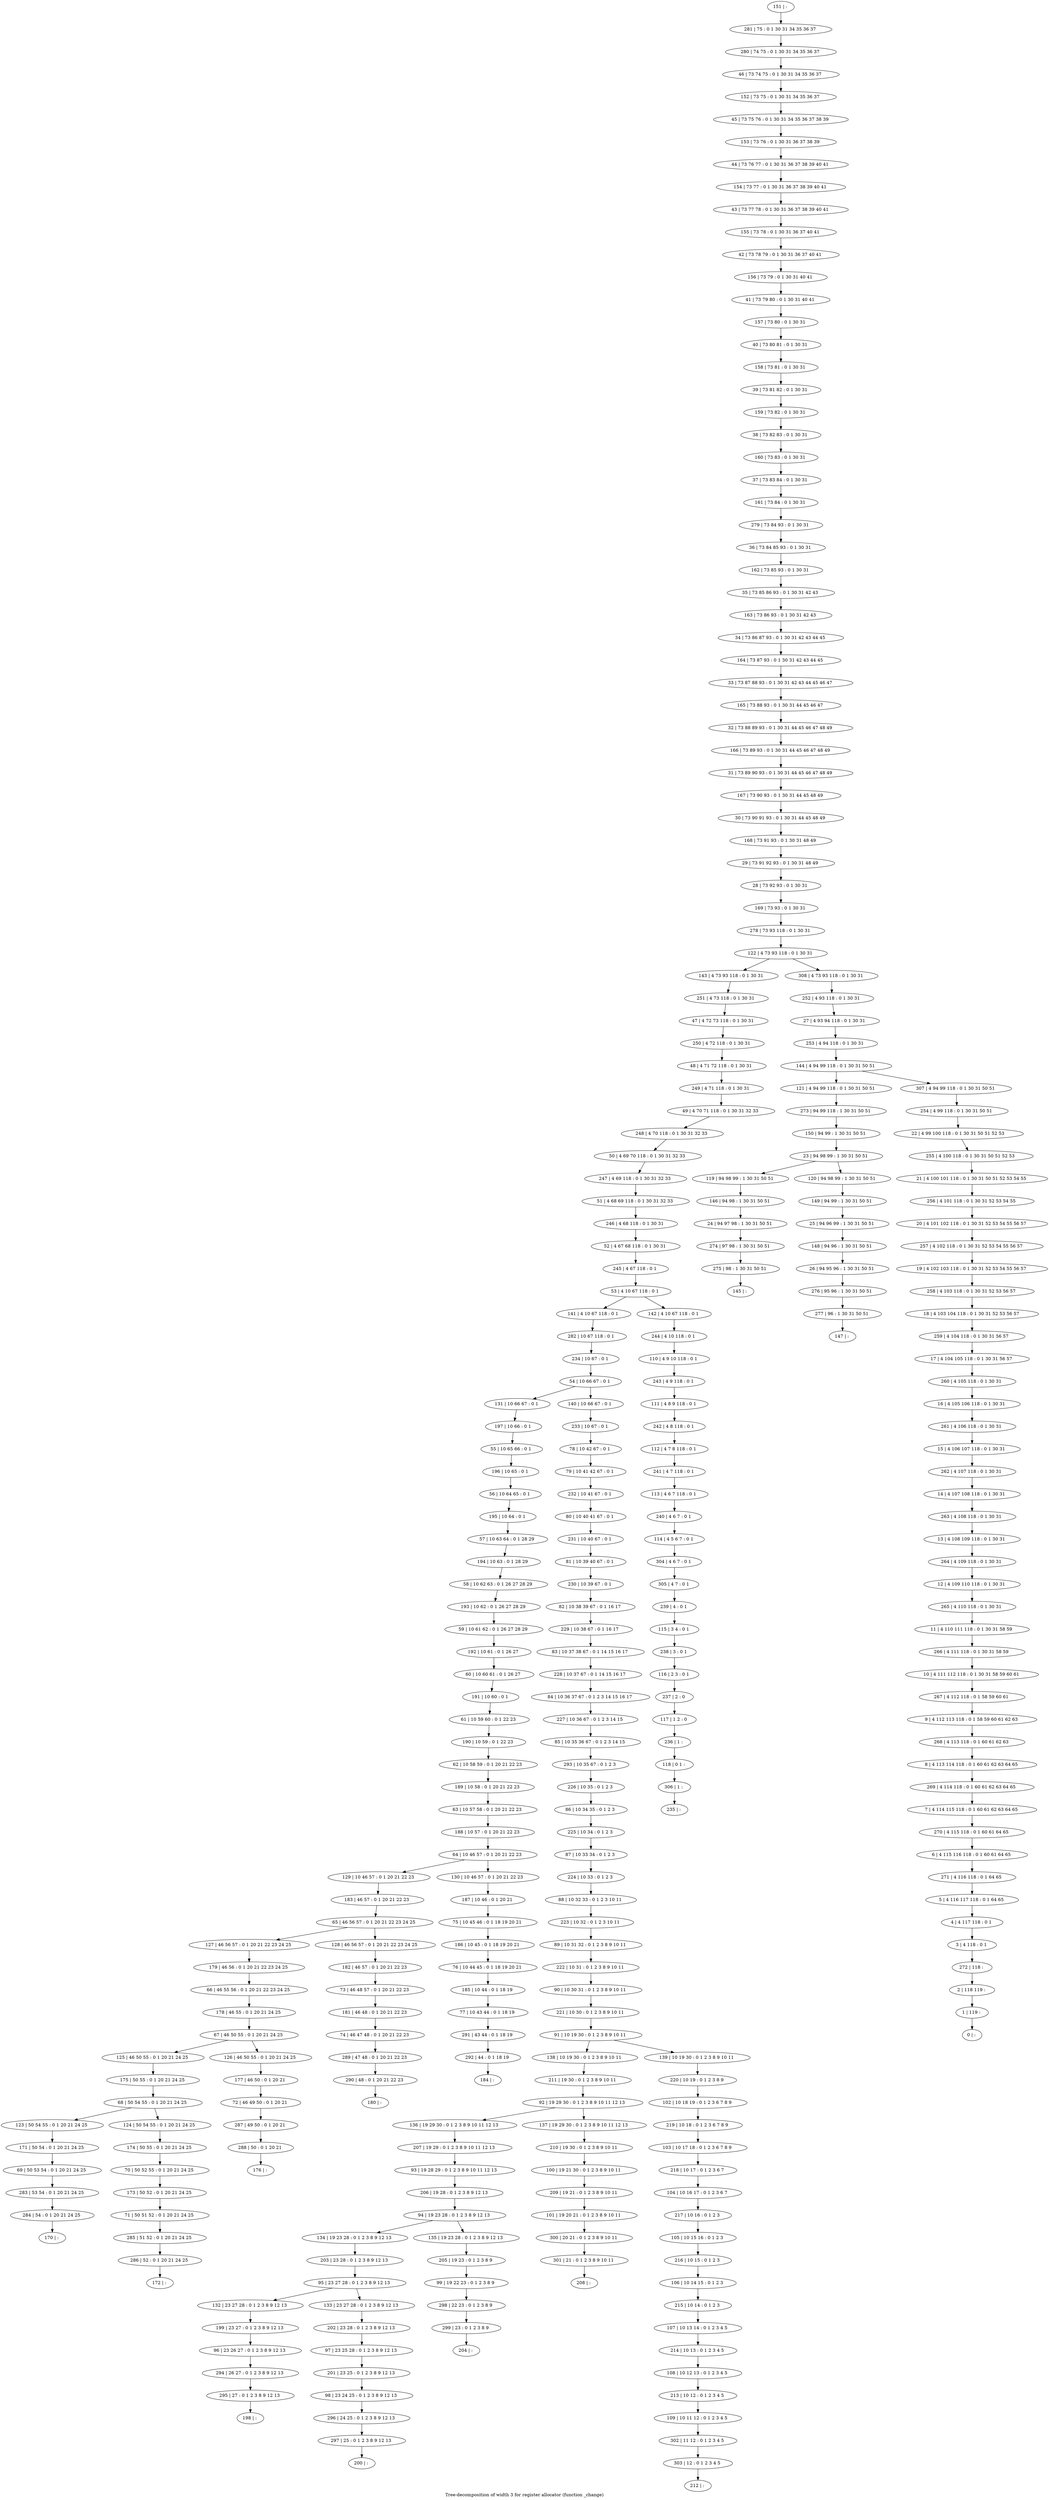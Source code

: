 digraph G {
graph [label="Tree-decomposition of width 3 for register allocator (function _change)"]
0[label="0 | : "];
1[label="1 | 119 : "];
2[label="2 | 118 119 : "];
3[label="3 | 4 118 : 0 1 "];
4[label="4 | 4 117 118 : 0 1 "];
5[label="5 | 4 116 117 118 : 0 1 64 65 "];
6[label="6 | 4 115 116 118 : 0 1 60 61 64 65 "];
7[label="7 | 4 114 115 118 : 0 1 60 61 62 63 64 65 "];
8[label="8 | 4 113 114 118 : 0 1 60 61 62 63 64 65 "];
9[label="9 | 4 112 113 118 : 0 1 58 59 60 61 62 63 "];
10[label="10 | 4 111 112 118 : 0 1 30 31 58 59 60 61 "];
11[label="11 | 4 110 111 118 : 0 1 30 31 58 59 "];
12[label="12 | 4 109 110 118 : 0 1 30 31 "];
13[label="13 | 4 108 109 118 : 0 1 30 31 "];
14[label="14 | 4 107 108 118 : 0 1 30 31 "];
15[label="15 | 4 106 107 118 : 0 1 30 31 "];
16[label="16 | 4 105 106 118 : 0 1 30 31 "];
17[label="17 | 4 104 105 118 : 0 1 30 31 56 57 "];
18[label="18 | 4 103 104 118 : 0 1 30 31 52 53 56 57 "];
19[label="19 | 4 102 103 118 : 0 1 30 31 52 53 54 55 56 57 "];
20[label="20 | 4 101 102 118 : 0 1 30 31 52 53 54 55 56 57 "];
21[label="21 | 4 100 101 118 : 0 1 30 31 50 51 52 53 54 55 "];
22[label="22 | 4 99 100 118 : 0 1 30 31 50 51 52 53 "];
23[label="23 | 94 98 99 : 1 30 31 50 51 "];
24[label="24 | 94 97 98 : 1 30 31 50 51 "];
25[label="25 | 94 96 99 : 1 30 31 50 51 "];
26[label="26 | 94 95 96 : 1 30 31 50 51 "];
27[label="27 | 4 93 94 118 : 0 1 30 31 "];
28[label="28 | 73 92 93 : 0 1 30 31 "];
29[label="29 | 73 91 92 93 : 0 1 30 31 48 49 "];
30[label="30 | 73 90 91 93 : 0 1 30 31 44 45 48 49 "];
31[label="31 | 73 89 90 93 : 0 1 30 31 44 45 46 47 48 49 "];
32[label="32 | 73 88 89 93 : 0 1 30 31 44 45 46 47 48 49 "];
33[label="33 | 73 87 88 93 : 0 1 30 31 42 43 44 45 46 47 "];
34[label="34 | 73 86 87 93 : 0 1 30 31 42 43 44 45 "];
35[label="35 | 73 85 86 93 : 0 1 30 31 42 43 "];
36[label="36 | 73 84 85 93 : 0 1 30 31 "];
37[label="37 | 73 83 84 : 0 1 30 31 "];
38[label="38 | 73 82 83 : 0 1 30 31 "];
39[label="39 | 73 81 82 : 0 1 30 31 "];
40[label="40 | 73 80 81 : 0 1 30 31 "];
41[label="41 | 73 79 80 : 0 1 30 31 40 41 "];
42[label="42 | 73 78 79 : 0 1 30 31 36 37 40 41 "];
43[label="43 | 73 77 78 : 0 1 30 31 36 37 38 39 40 41 "];
44[label="44 | 73 76 77 : 0 1 30 31 36 37 38 39 40 41 "];
45[label="45 | 73 75 76 : 0 1 30 31 34 35 36 37 38 39 "];
46[label="46 | 73 74 75 : 0 1 30 31 34 35 36 37 "];
47[label="47 | 4 72 73 118 : 0 1 30 31 "];
48[label="48 | 4 71 72 118 : 0 1 30 31 "];
49[label="49 | 4 70 71 118 : 0 1 30 31 32 33 "];
50[label="50 | 4 69 70 118 : 0 1 30 31 32 33 "];
51[label="51 | 4 68 69 118 : 0 1 30 31 32 33 "];
52[label="52 | 4 67 68 118 : 0 1 30 31 "];
53[label="53 | 4 10 67 118 : 0 1 "];
54[label="54 | 10 66 67 : 0 1 "];
55[label="55 | 10 65 66 : 0 1 "];
56[label="56 | 10 64 65 : 0 1 "];
57[label="57 | 10 63 64 : 0 1 28 29 "];
58[label="58 | 10 62 63 : 0 1 26 27 28 29 "];
59[label="59 | 10 61 62 : 0 1 26 27 28 29 "];
60[label="60 | 10 60 61 : 0 1 26 27 "];
61[label="61 | 10 59 60 : 0 1 22 23 "];
62[label="62 | 10 58 59 : 0 1 20 21 22 23 "];
63[label="63 | 10 57 58 : 0 1 20 21 22 23 "];
64[label="64 | 10 46 57 : 0 1 20 21 22 23 "];
65[label="65 | 46 56 57 : 0 1 20 21 22 23 24 25 "];
66[label="66 | 46 55 56 : 0 1 20 21 22 23 24 25 "];
67[label="67 | 46 50 55 : 0 1 20 21 24 25 "];
68[label="68 | 50 54 55 : 0 1 20 21 24 25 "];
69[label="69 | 50 53 54 : 0 1 20 21 24 25 "];
70[label="70 | 50 52 55 : 0 1 20 21 24 25 "];
71[label="71 | 50 51 52 : 0 1 20 21 24 25 "];
72[label="72 | 46 49 50 : 0 1 20 21 "];
73[label="73 | 46 48 57 : 0 1 20 21 22 23 "];
74[label="74 | 46 47 48 : 0 1 20 21 22 23 "];
75[label="75 | 10 45 46 : 0 1 18 19 20 21 "];
76[label="76 | 10 44 45 : 0 1 18 19 20 21 "];
77[label="77 | 10 43 44 : 0 1 18 19 "];
78[label="78 | 10 42 67 : 0 1 "];
79[label="79 | 10 41 42 67 : 0 1 "];
80[label="80 | 10 40 41 67 : 0 1 "];
81[label="81 | 10 39 40 67 : 0 1 "];
82[label="82 | 10 38 39 67 : 0 1 16 17 "];
83[label="83 | 10 37 38 67 : 0 1 14 15 16 17 "];
84[label="84 | 10 36 37 67 : 0 1 2 3 14 15 16 17 "];
85[label="85 | 10 35 36 67 : 0 1 2 3 14 15 "];
86[label="86 | 10 34 35 : 0 1 2 3 "];
87[label="87 | 10 33 34 : 0 1 2 3 "];
88[label="88 | 10 32 33 : 0 1 2 3 10 11 "];
89[label="89 | 10 31 32 : 0 1 2 3 8 9 10 11 "];
90[label="90 | 10 30 31 : 0 1 2 3 8 9 10 11 "];
91[label="91 | 10 19 30 : 0 1 2 3 8 9 10 11 "];
92[label="92 | 19 29 30 : 0 1 2 3 8 9 10 11 12 13 "];
93[label="93 | 19 28 29 : 0 1 2 3 8 9 10 11 12 13 "];
94[label="94 | 19 23 28 : 0 1 2 3 8 9 12 13 "];
95[label="95 | 23 27 28 : 0 1 2 3 8 9 12 13 "];
96[label="96 | 23 26 27 : 0 1 2 3 8 9 12 13 "];
97[label="97 | 23 25 28 : 0 1 2 3 8 9 12 13 "];
98[label="98 | 23 24 25 : 0 1 2 3 8 9 12 13 "];
99[label="99 | 19 22 23 : 0 1 2 3 8 9 "];
100[label="100 | 19 21 30 : 0 1 2 3 8 9 10 11 "];
101[label="101 | 19 20 21 : 0 1 2 3 8 9 10 11 "];
102[label="102 | 10 18 19 : 0 1 2 3 6 7 8 9 "];
103[label="103 | 10 17 18 : 0 1 2 3 6 7 8 9 "];
104[label="104 | 10 16 17 : 0 1 2 3 6 7 "];
105[label="105 | 10 15 16 : 0 1 2 3 "];
106[label="106 | 10 14 15 : 0 1 2 3 "];
107[label="107 | 10 13 14 : 0 1 2 3 4 5 "];
108[label="108 | 10 12 13 : 0 1 2 3 4 5 "];
109[label="109 | 10 11 12 : 0 1 2 3 4 5 "];
110[label="110 | 4 9 10 118 : 0 1 "];
111[label="111 | 4 8 9 118 : 0 1 "];
112[label="112 | 4 7 8 118 : 0 1 "];
113[label="113 | 4 6 7 118 : 0 1 "];
114[label="114 | 4 5 6 7 : 0 1 "];
115[label="115 | 3 4 : 0 1 "];
116[label="116 | 2 3 : 0 1 "];
117[label="117 | 1 2 : 0 "];
118[label="118 | 0 1 : "];
119[label="119 | 94 98 99 : 1 30 31 50 51 "];
120[label="120 | 94 98 99 : 1 30 31 50 51 "];
121[label="121 | 4 94 99 118 : 0 1 30 31 50 51 "];
122[label="122 | 4 73 93 118 : 0 1 30 31 "];
123[label="123 | 50 54 55 : 0 1 20 21 24 25 "];
124[label="124 | 50 54 55 : 0 1 20 21 24 25 "];
125[label="125 | 46 50 55 : 0 1 20 21 24 25 "];
126[label="126 | 46 50 55 : 0 1 20 21 24 25 "];
127[label="127 | 46 56 57 : 0 1 20 21 22 23 24 25 "];
128[label="128 | 46 56 57 : 0 1 20 21 22 23 24 25 "];
129[label="129 | 10 46 57 : 0 1 20 21 22 23 "];
130[label="130 | 10 46 57 : 0 1 20 21 22 23 "];
131[label="131 | 10 66 67 : 0 1 "];
132[label="132 | 23 27 28 : 0 1 2 3 8 9 12 13 "];
133[label="133 | 23 27 28 : 0 1 2 3 8 9 12 13 "];
134[label="134 | 19 23 28 : 0 1 2 3 8 9 12 13 "];
135[label="135 | 19 23 28 : 0 1 2 3 8 9 12 13 "];
136[label="136 | 19 29 30 : 0 1 2 3 8 9 10 11 12 13 "];
137[label="137 | 19 29 30 : 0 1 2 3 8 9 10 11 12 13 "];
138[label="138 | 10 19 30 : 0 1 2 3 8 9 10 11 "];
139[label="139 | 10 19 30 : 0 1 2 3 8 9 10 11 "];
140[label="140 | 10 66 67 : 0 1 "];
141[label="141 | 4 10 67 118 : 0 1 "];
142[label="142 | 4 10 67 118 : 0 1 "];
143[label="143 | 4 73 93 118 : 0 1 30 31 "];
144[label="144 | 4 94 99 118 : 0 1 30 31 50 51 "];
145[label="145 | : "];
146[label="146 | 94 98 : 1 30 31 50 51 "];
147[label="147 | : "];
148[label="148 | 94 96 : 1 30 31 50 51 "];
149[label="149 | 94 99 : 1 30 31 50 51 "];
150[label="150 | 94 99 : 1 30 31 50 51 "];
151[label="151 | : "];
152[label="152 | 73 75 : 0 1 30 31 34 35 36 37 "];
153[label="153 | 73 76 : 0 1 30 31 36 37 38 39 "];
154[label="154 | 73 77 : 0 1 30 31 36 37 38 39 40 41 "];
155[label="155 | 73 78 : 0 1 30 31 36 37 40 41 "];
156[label="156 | 73 79 : 0 1 30 31 40 41 "];
157[label="157 | 73 80 : 0 1 30 31 "];
158[label="158 | 73 81 : 0 1 30 31 "];
159[label="159 | 73 82 : 0 1 30 31 "];
160[label="160 | 73 83 : 0 1 30 31 "];
161[label="161 | 73 84 : 0 1 30 31 "];
162[label="162 | 73 85 93 : 0 1 30 31 "];
163[label="163 | 73 86 93 : 0 1 30 31 42 43 "];
164[label="164 | 73 87 93 : 0 1 30 31 42 43 44 45 "];
165[label="165 | 73 88 93 : 0 1 30 31 44 45 46 47 "];
166[label="166 | 73 89 93 : 0 1 30 31 44 45 46 47 48 49 "];
167[label="167 | 73 90 93 : 0 1 30 31 44 45 48 49 "];
168[label="168 | 73 91 93 : 0 1 30 31 48 49 "];
169[label="169 | 73 93 : 0 1 30 31 "];
170[label="170 | : "];
171[label="171 | 50 54 : 0 1 20 21 24 25 "];
172[label="172 | : "];
173[label="173 | 50 52 : 0 1 20 21 24 25 "];
174[label="174 | 50 55 : 0 1 20 21 24 25 "];
175[label="175 | 50 55 : 0 1 20 21 24 25 "];
176[label="176 | : "];
177[label="177 | 46 50 : 0 1 20 21 "];
178[label="178 | 46 55 : 0 1 20 21 24 25 "];
179[label="179 | 46 56 : 0 1 20 21 22 23 24 25 "];
180[label="180 | : "];
181[label="181 | 46 48 : 0 1 20 21 22 23 "];
182[label="182 | 46 57 : 0 1 20 21 22 23 "];
183[label="183 | 46 57 : 0 1 20 21 22 23 "];
184[label="184 | : "];
185[label="185 | 10 44 : 0 1 18 19 "];
186[label="186 | 10 45 : 0 1 18 19 20 21 "];
187[label="187 | 10 46 : 0 1 20 21 "];
188[label="188 | 10 57 : 0 1 20 21 22 23 "];
189[label="189 | 10 58 : 0 1 20 21 22 23 "];
190[label="190 | 10 59 : 0 1 22 23 "];
191[label="191 | 10 60 : 0 1 "];
192[label="192 | 10 61 : 0 1 26 27 "];
193[label="193 | 10 62 : 0 1 26 27 28 29 "];
194[label="194 | 10 63 : 0 1 28 29 "];
195[label="195 | 10 64 : 0 1 "];
196[label="196 | 10 65 : 0 1 "];
197[label="197 | 10 66 : 0 1 "];
198[label="198 | : "];
199[label="199 | 23 27 : 0 1 2 3 8 9 12 13 "];
200[label="200 | : "];
201[label="201 | 23 25 : 0 1 2 3 8 9 12 13 "];
202[label="202 | 23 28 : 0 1 2 3 8 9 12 13 "];
203[label="203 | 23 28 : 0 1 2 3 8 9 12 13 "];
204[label="204 | : "];
205[label="205 | 19 23 : 0 1 2 3 8 9 "];
206[label="206 | 19 28 : 0 1 2 3 8 9 12 13 "];
207[label="207 | 19 29 : 0 1 2 3 8 9 10 11 12 13 "];
208[label="208 | : "];
209[label="209 | 19 21 : 0 1 2 3 8 9 10 11 "];
210[label="210 | 19 30 : 0 1 2 3 8 9 10 11 "];
211[label="211 | 19 30 : 0 1 2 3 8 9 10 11 "];
212[label="212 | : "];
213[label="213 | 10 12 : 0 1 2 3 4 5 "];
214[label="214 | 10 13 : 0 1 2 3 4 5 "];
215[label="215 | 10 14 : 0 1 2 3 "];
216[label="216 | 10 15 : 0 1 2 3 "];
217[label="217 | 10 16 : 0 1 2 3 "];
218[label="218 | 10 17 : 0 1 2 3 6 7 "];
219[label="219 | 10 18 : 0 1 2 3 6 7 8 9 "];
220[label="220 | 10 19 : 0 1 2 3 8 9 "];
221[label="221 | 10 30 : 0 1 2 3 8 9 10 11 "];
222[label="222 | 10 31 : 0 1 2 3 8 9 10 11 "];
223[label="223 | 10 32 : 0 1 2 3 10 11 "];
224[label="224 | 10 33 : 0 1 2 3 "];
225[label="225 | 10 34 : 0 1 2 3 "];
226[label="226 | 10 35 : 0 1 2 3 "];
227[label="227 | 10 36 67 : 0 1 2 3 14 15 "];
228[label="228 | 10 37 67 : 0 1 14 15 16 17 "];
229[label="229 | 10 38 67 : 0 1 16 17 "];
230[label="230 | 10 39 67 : 0 1 "];
231[label="231 | 10 40 67 : 0 1 "];
232[label="232 | 10 41 67 : 0 1 "];
233[label="233 | 10 67 : 0 1 "];
234[label="234 | 10 67 : 0 1 "];
235[label="235 | : "];
236[label="236 | 1 : "];
237[label="237 | 2 : 0 "];
238[label="238 | 3 : 0 1 "];
239[label="239 | 4 : 0 1 "];
240[label="240 | 4 6 7 : 0 1 "];
241[label="241 | 4 7 118 : 0 1 "];
242[label="242 | 4 8 118 : 0 1 "];
243[label="243 | 4 9 118 : 0 1 "];
244[label="244 | 4 10 118 : 0 1 "];
245[label="245 | 4 67 118 : 0 1 "];
246[label="246 | 4 68 118 : 0 1 30 31 "];
247[label="247 | 4 69 118 : 0 1 30 31 32 33 "];
248[label="248 | 4 70 118 : 0 1 30 31 32 33 "];
249[label="249 | 4 71 118 : 0 1 30 31 "];
250[label="250 | 4 72 118 : 0 1 30 31 "];
251[label="251 | 4 73 118 : 0 1 30 31 "];
252[label="252 | 4 93 118 : 0 1 30 31 "];
253[label="253 | 4 94 118 : 0 1 30 31 "];
254[label="254 | 4 99 118 : 0 1 30 31 50 51 "];
255[label="255 | 4 100 118 : 0 1 30 31 50 51 52 53 "];
256[label="256 | 4 101 118 : 0 1 30 31 52 53 54 55 "];
257[label="257 | 4 102 118 : 0 1 30 31 52 53 54 55 56 57 "];
258[label="258 | 4 103 118 : 0 1 30 31 52 53 56 57 "];
259[label="259 | 4 104 118 : 0 1 30 31 56 57 "];
260[label="260 | 4 105 118 : 0 1 30 31 "];
261[label="261 | 4 106 118 : 0 1 30 31 "];
262[label="262 | 4 107 118 : 0 1 30 31 "];
263[label="263 | 4 108 118 : 0 1 30 31 "];
264[label="264 | 4 109 118 : 0 1 30 31 "];
265[label="265 | 4 110 118 : 0 1 30 31 "];
266[label="266 | 4 111 118 : 0 1 30 31 58 59 "];
267[label="267 | 4 112 118 : 0 1 58 59 60 61 "];
268[label="268 | 4 113 118 : 0 1 60 61 62 63 "];
269[label="269 | 4 114 118 : 0 1 60 61 62 63 64 65 "];
270[label="270 | 4 115 118 : 0 1 60 61 64 65 "];
271[label="271 | 4 116 118 : 0 1 64 65 "];
272[label="272 | 118 : "];
273[label="273 | 94 99 118 : 1 30 31 50 51 "];
274[label="274 | 97 98 : 1 30 31 50 51 "];
275[label="275 | 98 : 1 30 31 50 51 "];
276[label="276 | 95 96 : 1 30 31 50 51 "];
277[label="277 | 96 : 1 30 31 50 51 "];
278[label="278 | 73 93 118 : 0 1 30 31 "];
279[label="279 | 73 84 93 : 0 1 30 31 "];
280[label="280 | 74 75 : 0 1 30 31 34 35 36 37 "];
281[label="281 | 75 : 0 1 30 31 34 35 36 37 "];
282[label="282 | 10 67 118 : 0 1 "];
283[label="283 | 53 54 : 0 1 20 21 24 25 "];
284[label="284 | 54 : 0 1 20 21 24 25 "];
285[label="285 | 51 52 : 0 1 20 21 24 25 "];
286[label="286 | 52 : 0 1 20 21 24 25 "];
287[label="287 | 49 50 : 0 1 20 21 "];
288[label="288 | 50 : 0 1 20 21 "];
289[label="289 | 47 48 : 0 1 20 21 22 23 "];
290[label="290 | 48 : 0 1 20 21 22 23 "];
291[label="291 | 43 44 : 0 1 18 19 "];
292[label="292 | 44 : 0 1 18 19 "];
293[label="293 | 10 35 67 : 0 1 2 3 "];
294[label="294 | 26 27 : 0 1 2 3 8 9 12 13 "];
295[label="295 | 27 : 0 1 2 3 8 9 12 13 "];
296[label="296 | 24 25 : 0 1 2 3 8 9 12 13 "];
297[label="297 | 25 : 0 1 2 3 8 9 12 13 "];
298[label="298 | 22 23 : 0 1 2 3 8 9 "];
299[label="299 | 23 : 0 1 2 3 8 9 "];
300[label="300 | 20 21 : 0 1 2 3 8 9 10 11 "];
301[label="301 | 21 : 0 1 2 3 8 9 10 11 "];
302[label="302 | 11 12 : 0 1 2 3 4 5 "];
303[label="303 | 12 : 0 1 2 3 4 5 "];
304[label="304 | 4 6 7 : 0 1 "];
305[label="305 | 4 7 : 0 1 "];
306[label="306 | 1 : "];
307[label="307 | 4 94 99 118 : 0 1 30 31 50 51 "];
308[label="308 | 4 73 93 118 : 0 1 30 31 "];
78->79 ;
23->119 ;
23->120 ;
68->123 ;
68->124 ;
67->125 ;
67->126 ;
65->127 ;
65->128 ;
64->129 ;
64->130 ;
54->131 ;
95->132 ;
95->133 ;
94->134 ;
94->135 ;
92->136 ;
92->137 ;
91->138 ;
91->139 ;
54->140 ;
53->141 ;
53->142 ;
146->24 ;
119->146 ;
148->26 ;
25->148 ;
149->25 ;
120->149 ;
150->23 ;
171->69 ;
123->171 ;
173->71 ;
70->173 ;
174->70 ;
124->174 ;
175->68 ;
125->175 ;
177->72 ;
126->177 ;
178->67 ;
66->178 ;
179->66 ;
127->179 ;
181->74 ;
73->181 ;
182->73 ;
128->182 ;
183->65 ;
129->183 ;
185->77 ;
76->185 ;
186->76 ;
75->186 ;
187->75 ;
130->187 ;
188->64 ;
63->188 ;
189->63 ;
62->189 ;
190->62 ;
61->190 ;
191->61 ;
60->191 ;
192->60 ;
59->192 ;
193->59 ;
58->193 ;
194->58 ;
57->194 ;
195->57 ;
56->195 ;
196->56 ;
55->196 ;
197->55 ;
131->197 ;
199->96 ;
132->199 ;
201->98 ;
97->201 ;
202->97 ;
133->202 ;
203->95 ;
134->203 ;
205->99 ;
135->205 ;
206->94 ;
93->206 ;
207->93 ;
136->207 ;
209->101 ;
100->209 ;
210->100 ;
137->210 ;
211->92 ;
138->211 ;
213->109 ;
108->213 ;
214->108 ;
107->214 ;
215->107 ;
106->215 ;
216->106 ;
105->216 ;
217->105 ;
104->217 ;
218->104 ;
103->218 ;
219->103 ;
102->219 ;
220->102 ;
139->220 ;
221->91 ;
90->221 ;
222->90 ;
89->222 ;
223->89 ;
88->223 ;
224->88 ;
87->224 ;
225->87 ;
86->225 ;
226->86 ;
227->85 ;
84->227 ;
228->84 ;
83->228 ;
229->83 ;
82->229 ;
230->82 ;
81->230 ;
231->81 ;
80->231 ;
232->80 ;
79->232 ;
233->78 ;
140->233 ;
234->54 ;
236->118 ;
117->236 ;
237->117 ;
116->237 ;
238->116 ;
115->238 ;
239->115 ;
240->114 ;
113->240 ;
241->113 ;
112->241 ;
242->112 ;
111->242 ;
243->111 ;
110->243 ;
244->110 ;
142->244 ;
245->53 ;
52->245 ;
246->52 ;
51->246 ;
247->51 ;
50->247 ;
248->50 ;
49->248 ;
249->49 ;
48->249 ;
250->48 ;
47->250 ;
251->47 ;
143->251 ;
273->150 ;
121->273 ;
24->274 ;
275->145 ;
274->275 ;
26->276 ;
277->147 ;
276->277 ;
282->234 ;
141->282 ;
69->283 ;
284->170 ;
283->284 ;
71->285 ;
286->172 ;
285->286 ;
72->287 ;
288->176 ;
287->288 ;
74->289 ;
290->180 ;
289->290 ;
77->291 ;
292->184 ;
291->292 ;
293->226 ;
85->293 ;
96->294 ;
295->198 ;
294->295 ;
98->296 ;
297->200 ;
296->297 ;
99->298 ;
299->204 ;
298->299 ;
101->300 ;
301->208 ;
300->301 ;
109->302 ;
303->212 ;
302->303 ;
114->304 ;
305->239 ;
304->305 ;
306->235 ;
118->306 ;
151->281 ;
281->280 ;
280->46 ;
46->152 ;
152->45 ;
45->153 ;
153->44 ;
44->154 ;
154->43 ;
43->155 ;
155->42 ;
42->156 ;
156->41 ;
41->157 ;
157->40 ;
40->158 ;
158->39 ;
39->159 ;
159->38 ;
38->160 ;
160->37 ;
37->161 ;
161->279 ;
279->36 ;
36->162 ;
162->35 ;
35->163 ;
163->34 ;
34->164 ;
164->33 ;
33->165 ;
165->32 ;
32->166 ;
166->31 ;
31->167 ;
167->30 ;
30->168 ;
168->29 ;
29->28 ;
28->169 ;
169->278 ;
278->122 ;
252->27 ;
27->253 ;
253->144 ;
254->22 ;
22->255 ;
255->21 ;
21->256 ;
256->20 ;
20->257 ;
257->19 ;
19->258 ;
258->18 ;
18->259 ;
259->17 ;
17->260 ;
260->16 ;
16->261 ;
261->15 ;
15->262 ;
262->14 ;
14->263 ;
263->13 ;
13->264 ;
264->12 ;
12->265 ;
265->11 ;
11->266 ;
266->10 ;
10->267 ;
267->9 ;
9->268 ;
268->8 ;
8->269 ;
269->7 ;
7->270 ;
270->6 ;
6->271 ;
271->5 ;
5->4 ;
4->3 ;
3->272 ;
272->2 ;
2->1 ;
1->0 ;
307->254 ;
308->252 ;
144->121 ;
144->307 ;
122->143 ;
122->308 ;
}
